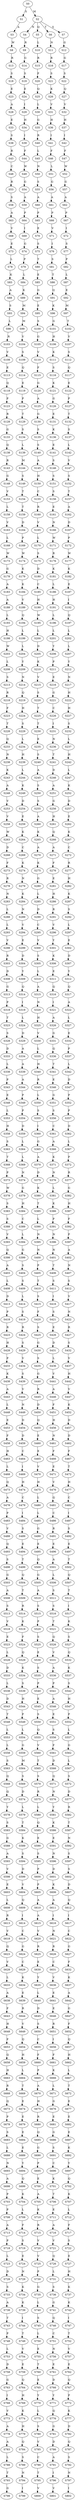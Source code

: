 strict digraph  {
	S0 -> S1 [ label = S ];
	S0 -> S2 [ label = M ];
	S1 -> S3 [ label = A ];
	S2 -> S4 [ label = N ];
	S2 -> S5 [ label = Q ];
	S2 -> S6 [ label = T ];
	S2 -> S7 [ label = S ];
	S3 -> S8 [ label = W ];
	S4 -> S9 [ label = R ];
	S5 -> S10 [ label = L ];
	S6 -> S11 [ label = N ];
	S7 -> S12 [ label = G ];
	S8 -> S13 [ label = R ];
	S9 -> S14 [ label = G ];
	S10 -> S15 [ label = R ];
	S11 -> S16 [ label = R ];
	S12 -> S17 [ label = G ];
	S13 -> S18 [ label = S ];
	S14 -> S19 [ label = S ];
	S15 -> S20 [ label = F ];
	S16 -> S21 [ label = S ];
	S17 -> S22 [ label = S ];
	S18 -> S23 [ label = E ];
	S19 -> S24 [ label = E ];
	S20 -> S25 [ label = Q ];
	S21 -> S26 [ label = K ];
	S22 -> S27 [ label = Q ];
	S23 -> S28 [ label = A ];
	S24 -> S29 [ label = I ];
	S25 -> S30 [ label = L ];
	S26 -> S31 [ label = V ];
	S27 -> S32 [ label = V ];
	S28 -> S33 [ label = E ];
	S29 -> S34 [ label = H ];
	S30 -> S35 [ label = G ];
	S31 -> S36 [ label = H ];
	S32 -> S37 [ label = H ];
	S33 -> S38 [ label = S ];
	S34 -> S39 [ label = I ];
	S35 -> S40 [ label = R ];
	S36 -> S41 [ label = I ];
	S37 -> S42 [ label = I ];
	S38 -> S43 [ label = R ];
	S39 -> S44 [ label = F ];
	S40 -> S45 [ label = L ];
	S41 -> S46 [ label = F ];
	S42 -> S47 [ label = F ];
	S43 -> S48 [ label = C ];
	S44 -> S49 [ label = W ];
	S45 -> S50 [ label = N ];
	S46 -> S51 [ label = L ];
	S47 -> S52 [ label = W ];
	S48 -> S53 [ label = R ];
	S49 -> S54 [ label = G ];
	S50 -> S55 [ label = S ];
	S51 -> S56 [ label = G ];
	S52 -> S57 [ label = G ];
	S53 -> S58 [ label = S ];
	S54 -> S59 [ label = A ];
	S55 -> S60 [ label = A ];
	S56 -> S61 [ label = A ];
	S57 -> S62 [ label = A ];
	S58 -> S63 [ label = A ];
	S59 -> S64 [ label = P ];
	S60 -> S65 [ label = P ];
	S61 -> S66 [ label = P ];
	S62 -> S67 [ label = P ];
	S63 -> S68 [ label = V ];
	S64 -> S69 [ label = I ];
	S65 -> S70 [ label = E ];
	S66 -> S71 [ label = V ];
	S67 -> S72 [ label = I ];
	S68 -> S73 [ label = E ];
	S69 -> S74 [ label = G ];
	S70 -> S75 [ label = S ];
	S71 -> S76 [ label = I ];
	S72 -> S77 [ label = S ];
	S73 -> S78 [ label = L ];
	S74 -> S79 [ label = P ];
	S75 -> S80 [ label = T ];
	S76 -> S81 [ label = S ];
	S77 -> S82 [ label = P ];
	S78 -> S83 [ label = K ];
	S79 -> S84 [ label = L ];
	S80 -> S85 [ label = E ];
	S81 -> S86 [ label = T ];
	S82 -> S87 [ label = L ];
	S83 -> S88 [ label = A ];
	S84 -> S89 [ label = K ];
	S85 -> S90 [ label = G ];
	S86 -> S91 [ label = Q ];
	S87 -> S92 [ label = E ];
	S88 -> S93 [ label = S ];
	S89 -> S94 [ label = M ];
	S90 -> S95 [ label = E ];
	S91 -> S96 [ label = K ];
	S92 -> S97 [ label = M ];
	S93 -> S98 [ label = L ];
	S94 -> S99 [ label = M ];
	S95 -> S100 [ label = S ];
	S96 -> S101 [ label = G ];
	S97 -> S102 [ label = T ];
	S98 -> S103 [ label = R ];
	S99 -> S104 [ label = V ];
	S100 -> S105 [ label = G ];
	S101 -> S106 [ label = H ];
	S102 -> S107 [ label = V ];
	S103 -> S108 [ label = V ];
	S104 -> S109 [ label = S ];
	S105 -> S110 [ label = V ];
	S106 -> S111 [ label = K ];
	S107 -> S112 [ label = S ];
	S108 -> S113 [ label = E ];
	S109 -> S114 [ label = Q ];
	S110 -> S115 [ label = F ];
	S111 -> S116 [ label = S ];
	S112 -> S117 [ label = Q ];
	S113 -> S118 [ label = Q ];
	S114 -> S119 [ label = E ];
	S115 -> S120 [ label = G ];
	S116 -> S121 [ label = K ];
	S117 -> S122 [ label = E ];
	S118 -> S123 [ label = P ];
	S119 -> S124 [ label = P ];
	S120 -> S125 [ label = A ];
	S121 -> S126 [ label = G ];
	S122 -> S127 [ label = P ];
	S123 -> S128 [ label = R ];
	S124 -> S129 [ label = T ];
	S125 -> S130 [ label = G ];
	S126 -> S131 [ label = E ];
	S127 -> S132 [ label = T ];
	S128 -> S133 [ label = G ];
	S129 -> S134 [ label = S ];
	S130 -> S135 [ label = S ];
	S131 -> S136 [ label = K ];
	S132 -> S137 [ label = S ];
	S133 -> S138 [ label = Q ];
	S134 -> S139 [ label = L ];
	S135 -> S140 [ label = S ];
	S136 -> S141 [ label = E ];
	S137 -> S142 [ label = L ];
	S138 -> S143 [ label = R ];
	S139 -> S144 [ label = M ];
	S140 -> S145 [ label = A ];
	S141 -> S146 [ label = S ];
	S142 -> S147 [ label = V ];
	S143 -> S148 [ label = G ];
	S144 -> S149 [ label = S ];
	S145 -> S150 [ label = H ];
	S146 -> S151 [ label = S ];
	S147 -> S152 [ label = S ];
	S148 -> S153 [ label = V ];
	S149 -> S154 [ label = T ];
	S150 -> S155 [ label = C ];
	S151 -> S156 [ label = S ];
	S152 -> S157 [ label = T ];
	S153 -> S158 [ label = L ];
	S154 -> S159 [ label = T ];
	S155 -> S160 [ label = R ];
	S156 -> S161 [ label = E ];
	S157 -> S162 [ label = A ];
	S158 -> S163 [ label = V ];
	S159 -> S164 [ label = D ];
	S160 -> S165 [ label = V ];
	S161 -> S166 [ label = N ];
	S162 -> S167 [ label = D ];
	S163 -> S168 [ label = L ];
	S164 -> S169 [ label = P ];
	S165 -> S170 [ label = L ];
	S166 -> S171 [ label = W ];
	S167 -> S172 [ label = P ];
	S168 -> S173 [ label = W ];
	S169 -> S174 [ label = W ];
	S170 -> S175 [ label = S ];
	S171 -> S176 [ label = R ];
	S172 -> S177 [ label = W ];
	S173 -> S178 [ label = G ];
	S174 -> S179 [ label = K ];
	S175 -> S180 [ label = D ];
	S176 -> S181 [ label = K ];
	S177 -> S182 [ label = K ];
	S178 -> S183 [ label = A ];
	S179 -> S184 [ label = K ];
	S180 -> S185 [ label = C ];
	S181 -> S186 [ label = L ];
	S182 -> S187 [ label = E ];
	S183 -> S188 [ label = A ];
	S184 -> S189 [ label = V ];
	S185 -> S190 [ label = H ];
	S186 -> S191 [ label = H ];
	S187 -> S192 [ label = I ];
	S188 -> S193 [ label = L ];
	S189 -> S194 [ label = Q ];
	S190 -> S195 [ label = W ];
	S191 -> S196 [ label = L ];
	S192 -> S197 [ label = Q ];
	S193 -> S198 [ label = H ];
	S194 -> S199 [ label = L ];
	S195 -> S200 [ label = L ];
	S196 -> S201 [ label = L ];
	S197 -> S202 [ label = L ];
	S198 -> S203 [ label = W ];
	S199 -> S204 [ label = L ];
	S200 -> S205 [ label = D ];
	S201 -> S206 [ label = Y ];
	S202 -> S207 [ label = L ];
	S203 -> S208 [ label = L ];
	S204 -> S209 [ label = Y ];
	S205 -> S210 [ label = K ];
	S206 -> S211 [ label = P ];
	S207 -> S212 [ label = Y ];
	S208 -> S213 [ label = S ];
	S209 -> S214 [ label = N ];
	S210 -> S215 [ label = V ];
	S211 -> S216 [ label = E ];
	S212 -> S217 [ label = N ];
	S213 -> S218 [ label = R ];
	S214 -> S219 [ label = Q ];
	S215 -> S220 [ label = S ];
	S216 -> S221 [ label = G ];
	S217 -> S222 [ label = H ];
	S218 -> S223 [ label = F ];
	S219 -> S224 [ label = H ];
	S220 -> S225 [ label = T ];
	S221 -> S226 [ label = C ];
	S222 -> S227 [ label = H ];
	S223 -> S228 [ label = T ];
	S224 -> S229 [ label = S ];
	S225 -> S230 [ label = T ];
	S226 -> S231 [ label = I ];
	S227 -> S232 [ label = S ];
	S228 -> S233 [ label = Q ];
	S229 -> S234 [ label = L ];
	S230 -> S235 [ label = E ];
	S231 -> S236 [ label = N ];
	S232 -> S237 [ label = L ];
	S233 -> S238 [ label = N ];
	S234 -> S239 [ label = H ];
	S235 -> S240 [ label = S ];
	S236 -> S241 [ label = T ];
	S237 -> S242 [ label = H ];
	S238 -> S243 [ label = K ];
	S239 -> S244 [ label = L ];
	S240 -> S245 [ label = A ];
	S241 -> S246 [ label = D ];
	S242 -> S247 [ label = L ];
	S243 -> S248 [ label = A ];
	S244 -> S249 [ label = K ];
	S245 -> S250 [ label = S ];
	S246 -> S251 [ label = A ];
	S247 -> S252 [ label = K ];
	S248 -> S253 [ label = V ];
	S249 -> S254 [ label = D ];
	S250 -> S255 [ label = S ];
	S251 -> S256 [ label = G ];
	S252 -> S257 [ label = D ];
	S253 -> S258 [ label = V ];
	S254 -> S259 [ label = E ];
	S255 -> S260 [ label = A ];
	S256 -> S261 [ label = H ];
	S257 -> S262 [ label = E ];
	S258 -> S263 [ label = W ];
	S259 -> S264 [ label = K ];
	S260 -> S265 [ label = K ];
	S261 -> S266 [ label = Q ];
	S262 -> S267 [ label = K ];
	S263 -> S268 [ label = D ];
	S264 -> S269 [ label = C ];
	S265 -> S270 [ label = A ];
	S266 -> S271 [ label = A ];
	S267 -> S272 [ label = C ];
	S268 -> S273 [ label = F ];
	S269 -> S274 [ label = K ];
	S270 -> S275 [ label = K ];
	S271 -> S276 [ label = F ];
	S272 -> S277 [ label = R ];
	S273 -> S278 [ label = R ];
	S274 -> S279 [ label = N ];
	S275 -> S280 [ label = G ];
	S276 -> S281 [ label = E ];
	S277 -> S282 [ label = H ];
	S278 -> S283 [ label = N ];
	S279 -> S284 [ label = K ];
	S280 -> S285 [ label = L ];
	S281 -> S286 [ label = H ];
	S282 -> S287 [ label = K ];
	S283 -> S288 [ label = L ];
	S284 -> S289 [ label = N ];
	S285 -> S290 [ label = D ];
	S286 -> S291 [ label = R ];
	S287 -> S292 [ label = S ];
	S288 -> S293 [ label = L ];
	S289 -> S294 [ label = V ];
	S290 -> S295 [ label = C ];
	S291 -> S296 [ label = V ];
	S292 -> S297 [ label = L ];
	S293 -> S298 [ label = V ];
	S294 -> S299 [ label = E ];
	S295 -> S300 [ label = V ];
	S296 -> S301 [ label = Y ];
	S297 -> S302 [ label = E ];
	S298 -> S303 [ label = R ];
	S299 -> S304 [ label = D ];
	S300 -> S305 [ label = S ];
	S301 -> S306 [ label = K ];
	S302 -> S307 [ label = D ];
	S303 -> S308 [ label = D ];
	S304 -> S309 [ label = Y ];
	S305 -> S310 [ label = L ];
	S306 -> S311 [ label = E ];
	S307 -> S312 [ label = Y ];
	S308 -> S313 [ label = G ];
	S309 -> S314 [ label = Q ];
	S310 -> S315 [ label = A ];
	S311 -> S316 [ label = Q ];
	S312 -> S317 [ label = Q ];
	S313 -> S318 [ label = P ];
	S314 -> S319 [ label = I ];
	S315 -> S320 [ label = N ];
	S316 -> S321 [ label = I ];
	S317 -> S322 [ label = A ];
	S318 -> S323 [ label = T ];
	S319 -> S324 [ label = L ];
	S320 -> S325 [ label = H ];
	S321 -> S326 [ label = A ];
	S322 -> S327 [ label = L ];
	S323 -> S328 [ label = S ];
	S324 -> S329 [ label = D ];
	S325 -> S330 [ label = V ];
	S326 -> S331 [ label = G ];
	S327 -> S332 [ label = E ];
	S328 -> S333 [ label = D ];
	S329 -> S334 [ label = A ];
	S330 -> S335 [ label = L ];
	S331 -> S336 [ label = Q ];
	S332 -> S337 [ label = P ];
	S333 -> S338 [ label = L ];
	S334 -> S339 [ label = A ];
	S335 -> S340 [ label = H ];
	S336 -> S341 [ label = T ];
	S337 -> S342 [ label = L ];
	S338 -> S343 [ label = P ];
	S339 -> S344 [ label = A ];
	S340 -> S345 [ label = R ];
	S341 -> S346 [ label = E ];
	S342 -> S347 [ label = D ];
	S343 -> S348 [ label = E ];
	S344 -> S349 [ label = P ];
	S345 -> S350 [ label = L ];
	S346 -> S351 [ label = G ];
	S347 -> S352 [ label = P ];
	S348 -> S353 [ label = L ];
	S349 -> S354 [ label = P ];
	S350 -> S355 [ label = S ];
	S351 -> S356 [ label = S ];
	S352 -> S357 [ label = P ];
	S353 -> S358 [ label = H ];
	S354 -> S359 [ label = D ];
	S355 -> S360 [ label = I ];
	S356 -> S361 [ label = C ];
	S357 -> S362 [ label = D ];
	S358 -> S363 [ label = S ];
	S359 -> S364 [ label = L ];
	S360 -> S365 [ label = G ];
	S361 -> S366 [ label = A ];
	S362 -> S367 [ label = L ];
	S363 -> S368 [ label = T ];
	S364 -> S369 [ label = L ];
	S365 -> S370 [ label = A ];
	S366 -> S371 [ label = K ];
	S367 -> S372 [ label = P ];
	S368 -> S373 [ label = P ];
	S369 -> S374 [ label = N ];
	S370 -> S375 [ label = D ];
	S371 -> S376 [ label = N ];
	S372 -> S377 [ label = R ];
	S373 -> S378 [ label = W ];
	S374 -> S379 [ label = G ];
	S375 -> S380 [ label = K ];
	S376 -> S381 [ label = L ];
	S377 -> S382 [ label = G ];
	S378 -> S383 [ label = S ];
	S379 -> S384 [ label = H ];
	S380 -> S385 [ label = T ];
	S381 -> S386 [ label = K ];
	S382 -> S387 [ label = H ];
	S383 -> S388 [ label = S ];
	S384 -> S389 [ label = C ];
	S385 -> S390 [ label = L ];
	S386 -> S391 [ label = P ];
	S387 -> S392 [ label = F ];
	S388 -> S393 [ label = V ];
	S389 -> S394 [ label = L ];
	S390 -> S395 [ label = N ];
	S391 -> S396 [ label = N ];
	S392 -> S397 [ label = P ];
	S393 -> S398 [ label = Q ];
	S394 -> S399 [ label = G ];
	S395 -> S400 [ label = N ];
	S396 -> S401 [ label = N ];
	S397 -> S402 [ label = A ];
	S398 -> S403 [ label = A ];
	S399 -> S404 [ label = S ];
	S400 -> S405 [ label = P ];
	S401 -> S406 [ label = T ];
	S402 -> S407 [ label = N ];
	S403 -> S408 [ label = L ];
	S404 -> S409 [ label = S ];
	S405 -> S410 [ label = T ];
	S406 -> S411 [ label = S ];
	S407 -> S412 [ label = S ];
	S408 -> S413 [ label = D ];
	S409 -> S414 [ label = L ];
	S410 -> S415 [ label = S ];
	S411 -> S416 [ label = I ];
	S412 -> S417 [ label = V ];
	S413 -> S418 [ label = P ];
	S414 -> S419 [ label = S ];
	S415 -> S420 [ label = F ];
	S416 -> S421 [ label = S ];
	S417 -> S422 [ label = N ];
	S418 -> S423 [ label = R ];
	S419 -> S424 [ label = R ];
	S420 -> S425 [ label = S ];
	S421 -> S426 [ label = E ];
	S422 -> S427 [ label = R ];
	S423 -> S428 [ label = H ];
	S424 -> S429 [ label = S ];
	S425 -> S430 [ label = G ];
	S426 -> S431 [ label = D ];
	S427 -> S432 [ label = S ];
	S428 -> S433 [ label = P ];
	S429 -> S434 [ label = V ];
	S430 -> S435 [ label = S ];
	S431 -> S436 [ label = L ];
	S432 -> S437 [ label = V ];
	S433 -> S438 [ label = K ];
	S434 -> S439 [ label = S ];
	S435 -> S440 [ label = G ];
	S436 -> S441 [ label = V ];
	S437 -> S442 [ label = H ];
	S438 -> S443 [ label = A ];
	S439 -> S444 [ label = V ];
	S440 -> S445 [ label = R ];
	S441 -> S446 [ label = A ];
	S442 -> S447 [ label = V ];
	S443 -> S448 [ label = L ];
	S444 -> S449 [ label = N ];
	S445 -> S450 [ label = D ];
	S446 -> S451 [ label = F ];
	S447 -> S452 [ label = K ];
	S448 -> S453 [ label = E ];
	S449 -> S454 [ label = D ];
	S450 -> S455 [ label = Q ];
	S451 -> S456 [ label = H ];
	S452 -> S457 [ label = D ];
	S453 -> S458 [ label = F ];
	S454 -> S459 [ label = D ];
	S455 -> S460 [ label = E ];
	S456 -> S461 [ label = N ];
	S457 -> S462 [ label = D ];
	S458 -> S463 [ label = H ];
	S459 -> S464 [ label = C ];
	S460 -> S465 [ label = E ];
	S461 -> S466 [ label = F ];
	S462 -> S467 [ label = F ];
	S463 -> S468 [ label = L ];
	S464 -> S469 [ label = I ];
	S465 -> S470 [ label = V ];
	S466 -> S471 [ label = E ];
	S467 -> S472 [ label = T ];
	S468 -> S473 [ label = Q ];
	S469 -> S474 [ label = H ];
	S470 -> S475 [ label = H ];
	S471 -> S476 [ label = V ];
	S472 -> S477 [ label = H ];
	S473 -> S478 [ label = A ];
	S474 -> S479 [ label = C ];
	S475 -> S480 [ label = L ];
	S476 -> S481 [ label = Q ];
	S477 -> S482 [ label = C ];
	S478 -> S483 [ label = P ];
	S479 -> S484 [ label = I ];
	S480 -> S485 [ label = L ];
	S481 -> S486 [ label = C ];
	S482 -> S487 [ label = I ];
	S483 -> S488 [ label = V ];
	S484 -> S489 [ label = S ];
	S485 -> S490 [ label = G ];
	S486 -> S491 [ label = R ];
	S487 -> S492 [ label = S ];
	S488 -> S493 [ label = Q ];
	S489 -> S494 [ label = E ];
	S490 -> S495 [ label = E ];
	S491 -> S496 [ label = E ];
	S492 -> S497 [ label = E ];
	S493 -> S498 [ label = S ];
	S494 -> S499 [ label = T ];
	S495 -> S500 [ label = Q ];
	S496 -> S501 [ label = A ];
	S497 -> S502 [ label = T ];
	S498 -> S503 [ label = G ];
	S499 -> S504 [ label = Q ];
	S500 -> S505 [ label = G ];
	S501 -> S506 [ label = L ];
	S502 -> S507 [ label = Q ];
	S503 -> S508 [ label = A ];
	S504 -> S509 [ label = T ];
	S505 -> S510 [ label = A ];
	S506 -> S511 [ label = S ];
	S507 -> S512 [ label = T ];
	S508 -> S513 [ label = S ];
	S509 -> S514 [ label = R ];
	S510 -> S515 [ label = S ];
	S511 -> S516 [ label = S ];
	S512 -> S517 [ label = I ];
	S513 -> S518 [ label = V ];
	S514 -> S519 [ label = K ];
	S515 -> S520 [ label = P ];
	S516 -> S521 [ label = T ];
	S517 -> S522 [ label = K ];
	S518 -> S523 [ label = E ];
	S519 -> S524 [ label = F ];
	S520 -> S525 [ label = S ];
	S521 -> S526 [ label = Q ];
	S522 -> S527 [ label = S ];
	S523 -> S528 [ label = L ];
	S524 -> S529 [ label = Q ];
	S525 -> S530 [ label = E ];
	S526 -> S531 [ label = V ];
	S527 -> S532 [ label = Q ];
	S528 -> S533 [ label = D ];
	S529 -> S534 [ label = K ];
	S530 -> S535 [ label = S ];
	S531 -> S536 [ label = A ];
	S532 -> S537 [ label = K ];
	S533 -> S538 [ label = L ];
	S534 -> S539 [ label = S ];
	S535 -> S540 [ label = P ];
	S536 -> S541 [ label = P ];
	S537 -> S542 [ label = S ];
	S538 -> S543 [ label = D ];
	S539 -> S544 [ label = H ];
	S540 -> S545 [ label = E ];
	S541 -> S546 [ label = A ];
	S542 -> S547 [ label = H ];
	S543 -> S548 [ label = T ];
	S544 -> S549 [ label = P ];
	S545 -> S550 [ label = S ];
	S546 -> S551 [ label = E ];
	S547 -> S552 [ label = P ];
	S548 -> S553 [ label = L ];
	S549 -> S554 [ label = L ];
	S550 -> S555 [ label = Q ];
	S551 -> S556 [ label = S ];
	S552 -> S557 [ label = L ];
	S553 -> S558 [ label = L ];
	S554 -> S559 [ label = G ];
	S555 -> S560 [ label = V ];
	S556 -> S561 [ label = F ];
	S557 -> S562 [ label = G ];
	S558 -> S563 [ label = S ];
	S559 -> S564 [ label = M ];
	S560 -> S565 [ label = T ];
	S561 -> S566 [ label = D ];
	S562 -> S567 [ label = L ];
	S563 -> S568 [ label = Q ];
	S564 -> S569 [ label = S ];
	S565 -> S570 [ label = S ];
	S566 -> S571 [ label = Q ];
	S567 -> S572 [ label = S ];
	S568 -> S573 [ label = Q ];
	S569 -> S574 [ label = D ];
	S570 -> S575 [ label = R ];
	S571 -> S576 [ label = N ];
	S572 -> S577 [ label = D ];
	S573 -> S578 [ label = Y ];
	S574 -> S579 [ label = L ];
	S575 -> S580 [ label = L ];
	S576 -> S581 [ label = Y ];
	S577 -> S582 [ label = R ];
	S578 -> S583 [ label = S ];
	S579 -> S584 [ label = T ];
	S580 -> S585 [ label = Q ];
	S581 -> S586 [ label = K ];
	S582 -> S587 [ label = T ];
	S583 -> S588 [ label = G ];
	S584 -> S589 [ label = K ];
	S585 -> S590 [ label = E ];
	S586 -> S591 [ label = E ];
	S587 -> S592 [ label = N ];
	S588 -> S593 [ label = A ];
	S589 -> S594 [ label = S ];
	S590 -> S595 [ label = S ];
	S591 -> S596 [ label = N ];
	S592 -> S597 [ label = S ];
	S593 -> S598 [ label = V ];
	S594 -> S599 [ label = D ];
	S595 -> S600 [ label = P ];
	S596 -> S601 [ label = D ];
	S597 -> S602 [ label = S ];
	S598 -> S603 [ label = E ];
	S599 -> S604 [ label = V ];
	S600 -> S605 [ label = P ];
	S601 -> S606 [ label = K ];
	S602 -> S607 [ label = D ];
	S603 -> S608 [ label = L ];
	S604 -> S609 [ label = Q ];
	S605 -> S610 [ label = A ];
	S606 -> S611 [ label = A ];
	S607 -> S612 [ label = Q ];
	S608 -> S613 [ label = R ];
	S609 -> S614 [ label = I ];
	S610 -> S615 [ label = A ];
	S611 -> S616 [ label = I ];
	S612 -> S617 [ label = I ];
	S613 -> S618 [ label = V ];
	S614 -> S619 [ label = C ];
	S615 -> S620 [ label = V ];
	S616 -> S621 [ label = N ];
	S617 -> S622 [ label = C ];
	S618 -> S623 [ label = Q ];
	S619 -> S624 [ label = G ];
	S620 -> S625 [ label = R ];
	S621 -> S626 [ label = R ];
	S622 -> S627 [ label = G ];
	S623 -> S628 [ label = V ];
	S624 -> S629 [ label = C ];
	S625 -> S630 [ label = E ];
	S626 -> S631 [ label = C ];
	S627 -> S632 [ label = F ];
	S628 -> S633 [ label = L ];
	S629 -> S634 [ label = K ];
	S630 -> S635 [ label = Y ];
	S631 -> S636 [ label = V ];
	S632 -> S637 [ label = K ];
	S633 -> S638 [ label = A ];
	S634 -> S639 [ label = E ];
	S635 -> S640 [ label = L ];
	S636 -> S641 [ label = E ];
	S637 -> S642 [ label = A ];
	S638 -> S643 [ label = F ];
	S639 -> S644 [ label = R ];
	S640 -> S645 [ label = D ];
	S641 -> S646 [ label = E ];
	S642 -> S647 [ label = G ];
	S643 -> S648 [ label = H ];
	S644 -> S649 [ label = V ];
	S645 -> S650 [ label = S ];
	S646 -> S651 [ label = R ];
	S647 -> S652 [ label = F ];
	S648 -> S653 [ label = F ];
	S649 -> S654 [ label = Q ];
	S650 -> S655 [ label = C ];
	S651 -> S656 [ label = I ];
	S652 -> S657 [ label = Q ];
	S653 -> S658 [ label = Q ];
	S654 -> S659 [ label = H ];
	S655 -> S660 [ label = F ];
	S656 -> S661 [ label = F ];
	S657 -> S662 [ label = H ];
	S658 -> S663 [ label = H ];
	S659 -> S664 [ label = L ];
	S660 -> S665 [ label = P ];
	S661 -> S666 [ label = K ];
	S662 -> S667 [ label = L ];
	S663 -> S668 [ label = R ];
	S664 -> S669 [ label = T ];
	S665 -> S670 [ label = A ];
	S666 -> S671 [ label = L ];
	S667 -> S672 [ label = T ];
	S668 -> S673 [ label = Q ];
	S669 -> S674 [ label = E ];
	S670 -> S675 [ label = H ];
	S671 -> S676 [ label = G ];
	S672 -> S677 [ label = E ];
	S673 -> S678 [ label = P ];
	S674 -> S679 [ label = E ];
	S675 -> S680 [ label = R ];
	S676 -> S681 [ label = E ];
	S677 -> S682 [ label = E ];
	S678 -> S683 [ label = S ];
	S679 -> S684 [ label = E ];
	S680 -> S685 [ label = Q ];
	S681 -> S686 [ label = G ];
	S682 -> S687 [ label = E ];
	S683 -> S688 [ label = L ];
	S684 -> S689 [ label = E ];
	S685 -> S690 [ label = G ];
	S686 -> S691 [ label = S ];
	S687 -> S692 [ label = K ];
	S688 -> S693 [ label = N ];
	S689 -> S694 [ label = Y ];
	S690 -> S695 [ label = P ];
	S691 -> S696 [ label = C ];
	S692 -> S697 [ label = Y ];
	S693 -> S698 [ label = A ];
	S694 -> S699 [ label = Q ];
	S695 -> S700 [ label = E ];
	S696 -> S701 [ label = K ];
	S697 -> S702 [ label = Q ];
	S698 -> S703 [ label = P ];
	S699 -> S704 [ label = K ];
	S700 -> S705 [ label = A ];
	S701 -> S706 [ label = T ];
	S702 -> S707 [ label = K ];
	S703 -> S708 [ label = P ];
	S704 -> S709 [ label = L ];
	S705 -> S710 [ label = K ];
	S706 -> S711 [ label = E ];
	S707 -> S712 [ label = L ];
	S708 -> S713 [ label = A ];
	S709 -> S714 [ label = F ];
	S710 -> S715 [ label = R ];
	S711 -> S716 [ label = A ];
	S712 -> S717 [ label = F ];
	S713 -> S718 [ label = P ];
	S714 -> S719 [ label = S ];
	S715 -> S720 [ label = V ];
	S716 -> S721 [ label = V ];
	S717 -> S722 [ label = S ];
	S718 -> S723 [ label = L ];
	S719 -> S724 [ label = E ];
	S720 -> S725 [ label = V ];
	S721 -> S726 [ label = Q ];
	S722 -> S727 [ label = E ];
	S723 -> S728 [ label = D ];
	S724 -> S729 [ label = N ];
	S725 -> S730 [ label = P ];
	S726 -> S731 [ label = L ];
	S727 -> S732 [ label = H ];
	S728 -> S733 [ label = S ];
	S729 -> S734 [ label = K ];
	S730 -> S735 [ label = G ];
	S731 -> S736 [ label = S ];
	S732 -> S737 [ label = K ];
	S733 -> S738 [ label = A ];
	S734 -> S739 [ label = K ];
	S735 -> S740 [ label = L ];
	S736 -> S741 [ label = G ];
	S737 -> S742 [ label = K ];
	S738 -> S743 [ label = T ];
	S739 -> S744 [ label = I ];
	S740 -> S745 [ label = S ];
	S741 -> S746 [ label = Q ];
	S742 -> S747 [ label = I ];
	S743 -> S748 [ label = P ];
	S744 -> S749 [ label = T ];
	S745 -> S750 [ label = L ];
	S746 -> S751 [ label = C ];
	S747 -> S752 [ label = T ];
	S748 -> S753 [ label = L ];
	S749 -> S754 [ label = V ];
	S750 -> S755 [ label = E ];
	S751 -> S756 [ label = N ];
	S752 -> S757 [ label = V ];
	S753 -> S758 [ label = D ];
	S754 -> S759 [ label = E ];
	S755 -> S760 [ label = T ];
	S756 -> S761 [ label = E ];
	S757 -> S762 [ label = E ];
	S758 -> S763 [ label = G ];
	S759 -> S764 [ label = Q ];
	S760 -> S765 [ label = E ];
	S761 -> S766 [ label = D ];
	S762 -> S767 [ label = Q ];
	S763 -> S768 [ label = I ];
	S764 -> S769 [ label = H ];
	S765 -> S770 [ label = Y ];
	S766 -> S771 [ label = Y ];
	S767 -> S772 [ label = P ];
	S768 -> S773 [ label = V ];
	S769 -> S774 [ label = K ];
	S770 -> S775 [ label = L ];
	S771 -> S776 [ label = Q ];
	S772 -> S777 [ label = K ];
	S773 -> S778 [ label = A ];
	S774 -> S779 [ label = H ];
	S775 -> S780 [ label = S ];
	S776 -> S781 [ label = G ];
	S777 -> S782 [ label = D ];
	S778 -> S783 [ label = A ];
	S779 -> S784 [ label = Q ];
	S780 -> S785 [ label = V ];
	S781 -> S786 [ label = D ];
	S782 -> S787 [ label = Q ];
	S783 -> S788 [ label = L ];
	S784 -> S789 [ label = S ];
	S785 -> S790 [ label = C ];
	S786 -> S791 [ label = A ];
	S787 -> S792 [ label = S ];
	S788 -> S793 [ label = T ];
	S789 -> S794 [ label = N ];
	S790 -> S795 [ label = T ];
	S791 -> S796 [ label = I ];
	S792 -> S797 [ label = N ];
	S793 -> S798 [ label = G ];
	S794 -> S799 [ label = I ];
	S795 -> S800 [ label = V ];
	S796 -> S801 [ label = V ];
	S797 -> S802 [ label = I ];
}
